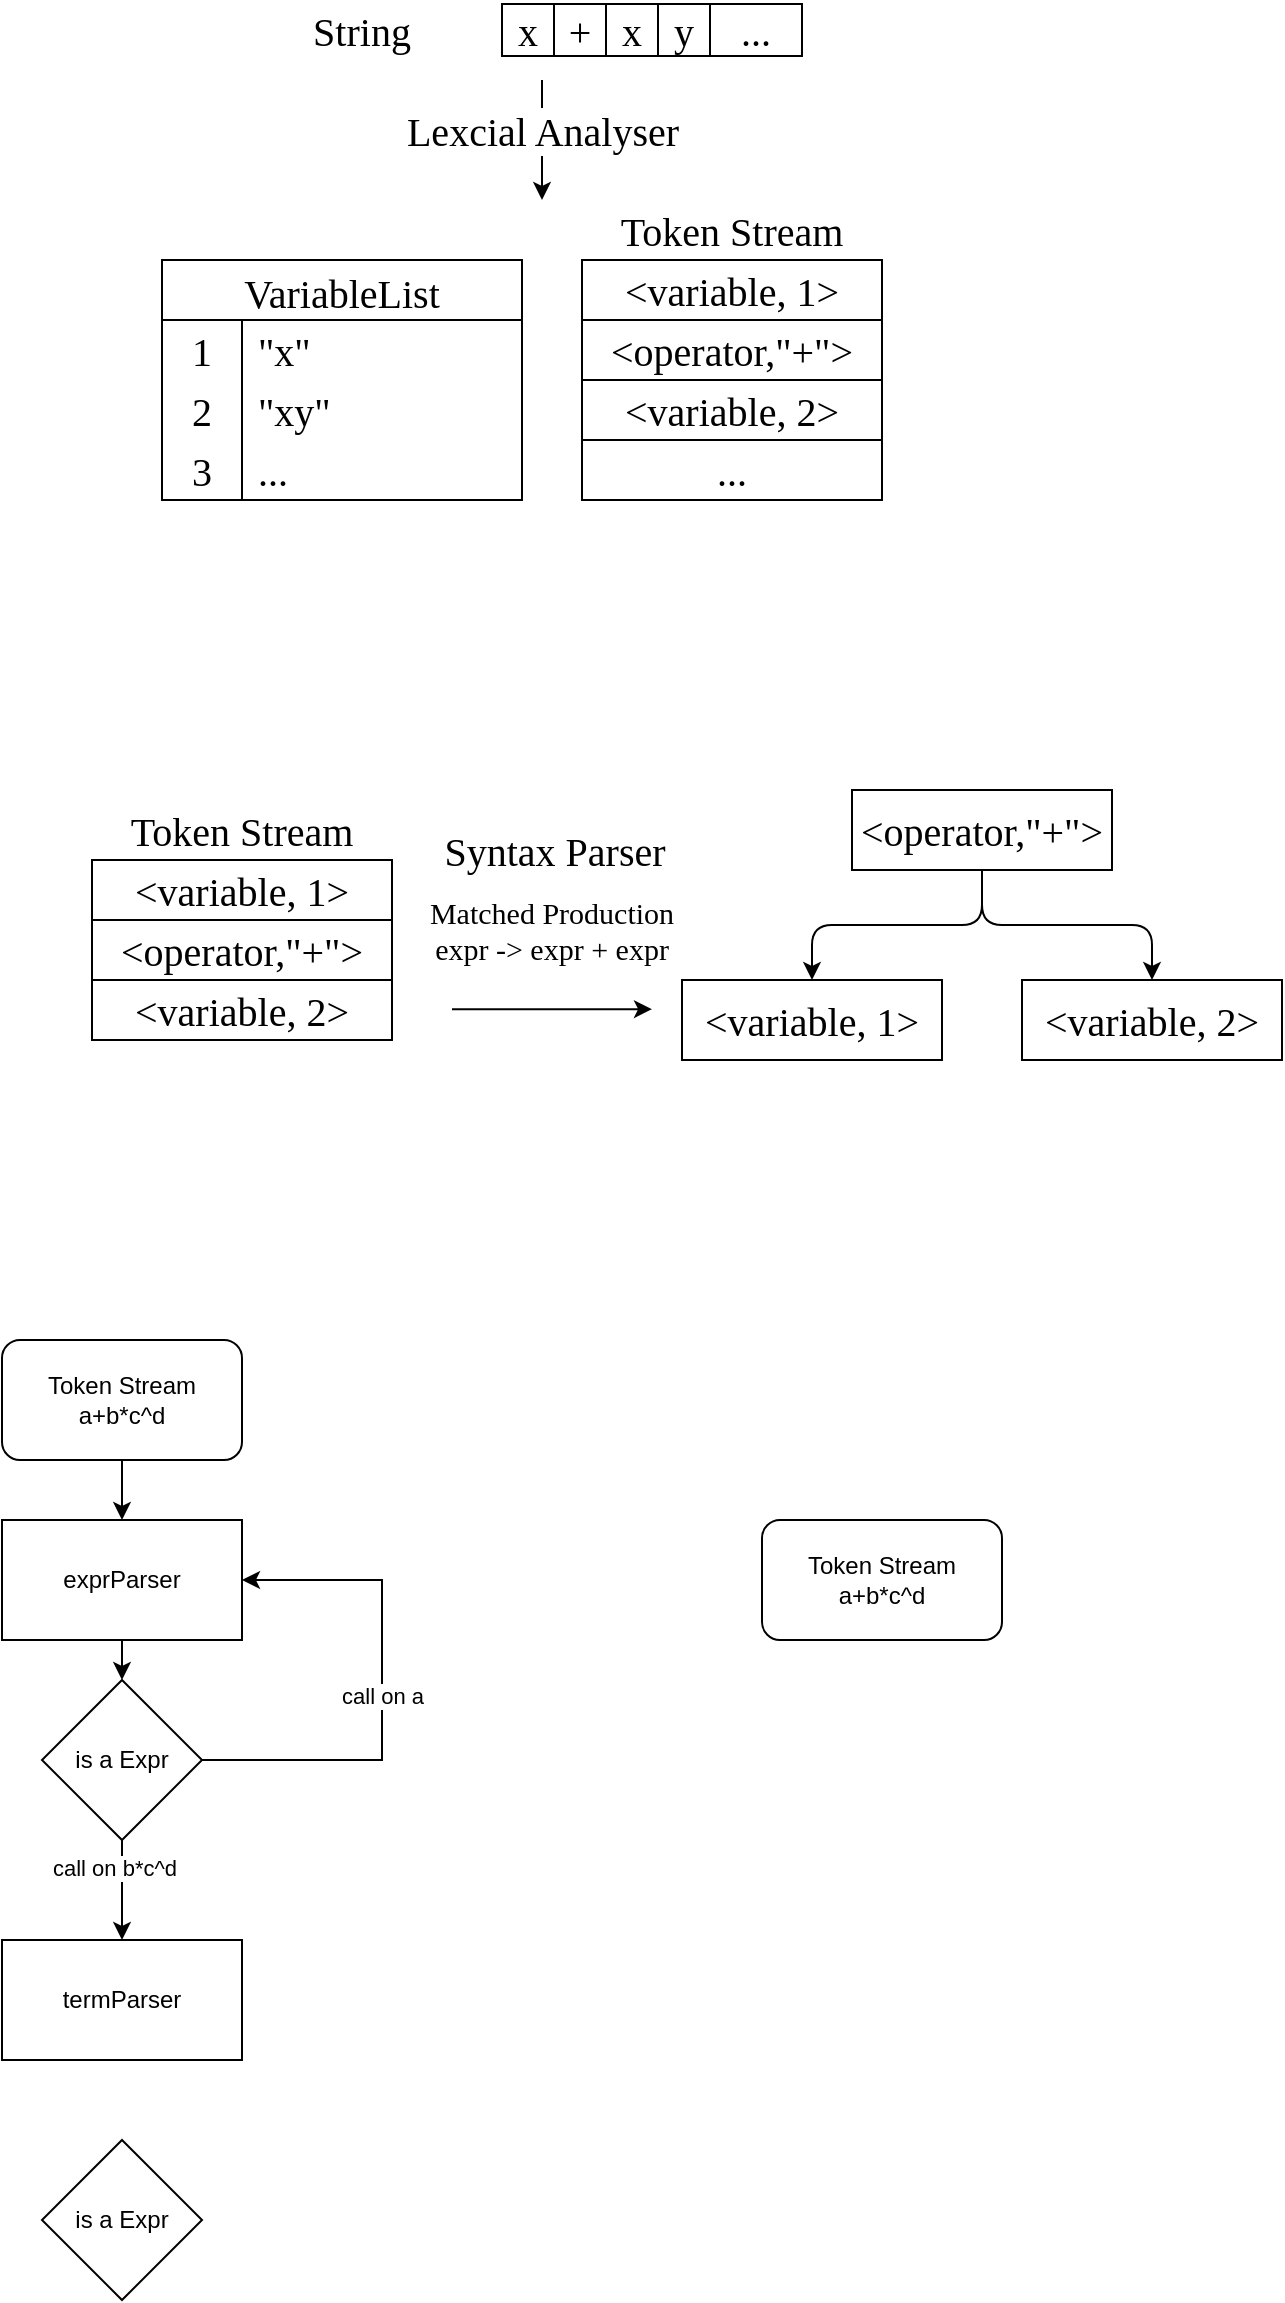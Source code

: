<mxfile version="22.0.8" type="device">
  <diagram name="Page-1" id="WvmVKUvO-9Wr4N8J7cVf">
    <mxGraphModel dx="781" dy="941" grid="1" gridSize="10" guides="1" tooltips="1" connect="1" arrows="1" fold="1" page="1" pageScale="1" pageWidth="827" pageHeight="1169" math="0" shadow="0">
      <root>
        <mxCell id="0" />
        <mxCell id="1" parent="0" />
        <mxCell id="8BHjfIUNYesXkuhATE4Q-1" value="&amp;lt;variable, 1&amp;gt;" style="rounded=0;whiteSpace=wrap;html=1;fontFamily=Computer Modern;fontSize=20;" vertex="1" parent="1">
          <mxGeometry x="370" y="440" width="150" height="30" as="geometry" />
        </mxCell>
        <mxCell id="8BHjfIUNYesXkuhATE4Q-6" value="VariableList" style="shape=table;startSize=30;container=1;collapsible=0;childLayout=tableLayout;fixedRows=1;rowLines=0;fontStyle=0;strokeColor=default;fontSize=20;fontFamily=Computer Modern;" vertex="1" parent="1">
          <mxGeometry x="160" y="440" width="180" height="120" as="geometry" />
        </mxCell>
        <mxCell id="8BHjfIUNYesXkuhATE4Q-7" value="" style="shape=tableRow;horizontal=0;startSize=0;swimlaneHead=0;swimlaneBody=0;top=0;left=0;bottom=0;right=0;collapsible=0;dropTarget=0;fillColor=none;points=[[0,0.5],[1,0.5]];portConstraint=eastwest;strokeColor=inherit;fontSize=20;fontFamily=Computer Modern;" vertex="1" parent="8BHjfIUNYesXkuhATE4Q-6">
          <mxGeometry y="30" width="180" height="30" as="geometry" />
        </mxCell>
        <mxCell id="8BHjfIUNYesXkuhATE4Q-8" value="1" style="shape=partialRectangle;html=1;whiteSpace=wrap;connectable=0;fillColor=none;top=0;left=0;bottom=0;right=0;overflow=hidden;pointerEvents=1;strokeColor=inherit;fontSize=20;fontFamily=Computer Modern;" vertex="1" parent="8BHjfIUNYesXkuhATE4Q-7">
          <mxGeometry width="40" height="30" as="geometry">
            <mxRectangle width="40" height="30" as="alternateBounds" />
          </mxGeometry>
        </mxCell>
        <mxCell id="8BHjfIUNYesXkuhATE4Q-9" value="&quot;x&quot;" style="shape=partialRectangle;html=1;whiteSpace=wrap;connectable=0;fillColor=none;top=0;left=0;bottom=0;right=0;align=left;spacingLeft=6;overflow=hidden;strokeColor=inherit;fontSize=20;fontFamily=Computer Modern;" vertex="1" parent="8BHjfIUNYesXkuhATE4Q-7">
          <mxGeometry x="40" width="140" height="30" as="geometry">
            <mxRectangle width="140" height="30" as="alternateBounds" />
          </mxGeometry>
        </mxCell>
        <mxCell id="8BHjfIUNYesXkuhATE4Q-10" value="" style="shape=tableRow;horizontal=0;startSize=0;swimlaneHead=0;swimlaneBody=0;top=0;left=0;bottom=0;right=0;collapsible=0;dropTarget=0;fillColor=none;points=[[0,0.5],[1,0.5]];portConstraint=eastwest;strokeColor=inherit;fontSize=20;fontFamily=Computer Modern;" vertex="1" parent="8BHjfIUNYesXkuhATE4Q-6">
          <mxGeometry y="60" width="180" height="30" as="geometry" />
        </mxCell>
        <mxCell id="8BHjfIUNYesXkuhATE4Q-11" value="2" style="shape=partialRectangle;html=1;whiteSpace=wrap;connectable=0;fillColor=none;top=0;left=0;bottom=0;right=0;overflow=hidden;strokeColor=inherit;fontSize=20;fontFamily=Computer Modern;" vertex="1" parent="8BHjfIUNYesXkuhATE4Q-10">
          <mxGeometry width="40" height="30" as="geometry">
            <mxRectangle width="40" height="30" as="alternateBounds" />
          </mxGeometry>
        </mxCell>
        <mxCell id="8BHjfIUNYesXkuhATE4Q-12" value="&quot;xy&quot;" style="shape=partialRectangle;html=1;whiteSpace=wrap;connectable=0;fillColor=none;top=0;left=0;bottom=0;right=0;align=left;spacingLeft=6;overflow=hidden;strokeColor=inherit;fontSize=20;fontFamily=Computer Modern;" vertex="1" parent="8BHjfIUNYesXkuhATE4Q-10">
          <mxGeometry x="40" width="140" height="30" as="geometry">
            <mxRectangle width="140" height="30" as="alternateBounds" />
          </mxGeometry>
        </mxCell>
        <mxCell id="8BHjfIUNYesXkuhATE4Q-13" value="" style="shape=tableRow;horizontal=0;startSize=0;swimlaneHead=0;swimlaneBody=0;top=0;left=0;bottom=0;right=0;collapsible=0;dropTarget=0;fillColor=none;points=[[0,0.5],[1,0.5]];portConstraint=eastwest;strokeColor=inherit;fontSize=20;fontFamily=Computer Modern;" vertex="1" parent="8BHjfIUNYesXkuhATE4Q-6">
          <mxGeometry y="90" width="180" height="30" as="geometry" />
        </mxCell>
        <mxCell id="8BHjfIUNYesXkuhATE4Q-14" value="3" style="shape=partialRectangle;html=1;whiteSpace=wrap;connectable=0;fillColor=none;top=0;left=0;bottom=0;right=0;overflow=hidden;strokeColor=inherit;fontSize=20;fontFamily=Computer Modern;" vertex="1" parent="8BHjfIUNYesXkuhATE4Q-13">
          <mxGeometry width="40" height="30" as="geometry">
            <mxRectangle width="40" height="30" as="alternateBounds" />
          </mxGeometry>
        </mxCell>
        <mxCell id="8BHjfIUNYesXkuhATE4Q-15" value="..." style="shape=partialRectangle;html=1;whiteSpace=wrap;connectable=0;fillColor=none;top=0;left=0;bottom=0;right=0;align=left;spacingLeft=6;overflow=hidden;strokeColor=inherit;fontSize=20;fontFamily=Computer Modern;" vertex="1" parent="8BHjfIUNYesXkuhATE4Q-13">
          <mxGeometry x="40" width="140" height="30" as="geometry">
            <mxRectangle width="140" height="30" as="alternateBounds" />
          </mxGeometry>
        </mxCell>
        <mxCell id="8BHjfIUNYesXkuhATE4Q-16" value="&amp;lt;operator,&quot;+&quot;&amp;gt;" style="rounded=0;whiteSpace=wrap;html=1;fontFamily=Computer Modern;fontSize=20;" vertex="1" parent="1">
          <mxGeometry x="370" y="470" width="150" height="30" as="geometry" />
        </mxCell>
        <mxCell id="8BHjfIUNYesXkuhATE4Q-17" value="&amp;lt;variable, 2&amp;gt;" style="rounded=0;whiteSpace=wrap;html=1;fontFamily=Computer Modern;fontSize=20;" vertex="1" parent="1">
          <mxGeometry x="370" y="500" width="150" height="30" as="geometry" />
        </mxCell>
        <mxCell id="8BHjfIUNYesXkuhATE4Q-18" value="..." style="rounded=0;whiteSpace=wrap;html=1;fontFamily=Computer Modern;fontSize=20;" vertex="1" parent="1">
          <mxGeometry x="370" y="530" width="150" height="30" as="geometry" />
        </mxCell>
        <mxCell id="8BHjfIUNYesXkuhATE4Q-21" value="" style="childLayout=tableLayout;recursiveResize=0;shadow=0;fillColor=none;fontFamily=Computer Modern;fontSize=20;" vertex="1" parent="1">
          <mxGeometry x="330" y="312" width="150" height="26" as="geometry" />
        </mxCell>
        <mxCell id="8BHjfIUNYesXkuhATE4Q-22" value="" style="shape=tableRow;horizontal=0;startSize=0;swimlaneHead=0;swimlaneBody=0;top=0;left=0;bottom=0;right=0;dropTarget=0;collapsible=0;recursiveResize=0;expand=0;fontStyle=0;fillColor=none;strokeColor=inherit;flipH=0;flipV=1;fontFamily=Computer Modern;fontSize=20;" vertex="1" parent="8BHjfIUNYesXkuhATE4Q-21">
          <mxGeometry width="150" height="26" as="geometry" />
        </mxCell>
        <mxCell id="8BHjfIUNYesXkuhATE4Q-23" value="x" style="connectable=0;recursiveResize=0;strokeColor=inherit;fillColor=none;align=center;whiteSpace=wrap;html=1;fontFamily=Computer Modern;fontSize=20;" vertex="1" parent="8BHjfIUNYesXkuhATE4Q-22">
          <mxGeometry width="26" height="26" as="geometry">
            <mxRectangle width="26" height="26" as="alternateBounds" />
          </mxGeometry>
        </mxCell>
        <mxCell id="8BHjfIUNYesXkuhATE4Q-24" value="+" style="connectable=0;recursiveResize=0;strokeColor=inherit;fillColor=none;align=center;whiteSpace=wrap;html=1;fontFamily=Computer Modern;fontSize=20;" vertex="1" parent="8BHjfIUNYesXkuhATE4Q-22">
          <mxGeometry x="26" width="26" height="26" as="geometry">
            <mxRectangle width="26" height="26" as="alternateBounds" />
          </mxGeometry>
        </mxCell>
        <mxCell id="8BHjfIUNYesXkuhATE4Q-25" value="x" style="connectable=0;recursiveResize=0;strokeColor=inherit;fillColor=none;align=center;whiteSpace=wrap;html=1;fontFamily=Computer Modern;fontSize=20;" vertex="1" parent="8BHjfIUNYesXkuhATE4Q-22">
          <mxGeometry x="52" width="26" height="26" as="geometry">
            <mxRectangle width="26" height="26" as="alternateBounds" />
          </mxGeometry>
        </mxCell>
        <mxCell id="8BHjfIUNYesXkuhATE4Q-34" value="y" style="connectable=0;recursiveResize=0;strokeColor=inherit;fillColor=none;align=center;whiteSpace=wrap;html=1;fontFamily=Computer Modern;fontSize=20;" vertex="1" parent="8BHjfIUNYesXkuhATE4Q-22">
          <mxGeometry x="78" width="26" height="26" as="geometry">
            <mxRectangle width="26" height="26" as="alternateBounds" />
          </mxGeometry>
        </mxCell>
        <mxCell id="8BHjfIUNYesXkuhATE4Q-35" value="..." style="connectable=0;recursiveResize=0;strokeColor=inherit;fillColor=none;align=center;whiteSpace=wrap;html=1;fontFamily=Computer Modern;fontSize=20;" vertex="1" parent="8BHjfIUNYesXkuhATE4Q-22">
          <mxGeometry x="104" width="46" height="26" as="geometry">
            <mxRectangle width="46" height="26" as="alternateBounds" />
          </mxGeometry>
        </mxCell>
        <mxCell id="8BHjfIUNYesXkuhATE4Q-46" value="Token Stream" style="text;html=1;strokeColor=none;fillColor=none;align=center;verticalAlign=middle;whiteSpace=wrap;rounded=0;fontFamily=Computer Modern;fontSize=20;" vertex="1" parent="1">
          <mxGeometry x="365" y="410" width="160" height="30" as="geometry" />
        </mxCell>
        <mxCell id="8BHjfIUNYesXkuhATE4Q-47" value="String" style="text;html=1;strokeColor=none;fillColor=none;align=center;verticalAlign=middle;whiteSpace=wrap;rounded=0;fontFamily=Computer Modern;fontSize=20;" vertex="1" parent="1">
          <mxGeometry x="180" y="310" width="160" height="30" as="geometry" />
        </mxCell>
        <mxCell id="8BHjfIUNYesXkuhATE4Q-49" value="" style="endArrow=classic;html=1;rounded=0;" edge="1" parent="1">
          <mxGeometry width="50" height="50" relative="1" as="geometry">
            <mxPoint x="350" y="350" as="sourcePoint" />
            <mxPoint x="350" y="410" as="targetPoint" />
          </mxGeometry>
        </mxCell>
        <mxCell id="8BHjfIUNYesXkuhATE4Q-50" value="Lexcial Analyser" style="edgeLabel;html=1;align=center;verticalAlign=bottom;resizable=0;points=[];fontFamily=Computer Modern;fontSize=20;" vertex="1" connectable="0" parent="8BHjfIUNYesXkuhATE4Q-49">
          <mxGeometry x="0.316" relative="1" as="geometry">
            <mxPoint as="offset" />
          </mxGeometry>
        </mxCell>
        <mxCell id="8BHjfIUNYesXkuhATE4Q-51" value="&amp;lt;variable, 1&amp;gt;" style="rounded=0;whiteSpace=wrap;html=1;fontFamily=Computer Modern;fontSize=20;" vertex="1" parent="1">
          <mxGeometry x="125" y="740" width="150" height="30" as="geometry" />
        </mxCell>
        <mxCell id="8BHjfIUNYesXkuhATE4Q-52" value="&amp;lt;operator,&quot;+&quot;&amp;gt;" style="rounded=0;whiteSpace=wrap;html=1;fontFamily=Computer Modern;fontSize=20;" vertex="1" parent="1">
          <mxGeometry x="125" y="770" width="150" height="30" as="geometry" />
        </mxCell>
        <mxCell id="8BHjfIUNYesXkuhATE4Q-53" value="&amp;lt;variable, 2&amp;gt;" style="rounded=0;whiteSpace=wrap;html=1;fontFamily=Computer Modern;fontSize=20;" vertex="1" parent="1">
          <mxGeometry x="125" y="800" width="150" height="30" as="geometry" />
        </mxCell>
        <mxCell id="8BHjfIUNYesXkuhATE4Q-55" value="Token Stream" style="text;html=1;strokeColor=none;fillColor=none;align=center;verticalAlign=middle;whiteSpace=wrap;rounded=0;fontFamily=Computer Modern;fontSize=20;" vertex="1" parent="1">
          <mxGeometry x="120" y="710" width="160" height="30" as="geometry" />
        </mxCell>
        <mxCell id="8BHjfIUNYesXkuhATE4Q-62" value="" style="endArrow=classic;html=1;rounded=0;" edge="1" parent="1">
          <mxGeometry width="50" height="50" relative="1" as="geometry">
            <mxPoint x="305" y="814.58" as="sourcePoint" />
            <mxPoint x="405" y="814.58" as="targetPoint" />
          </mxGeometry>
        </mxCell>
        <mxCell id="8BHjfIUNYesXkuhATE4Q-63" value="Syntax Parser" style="edgeLabel;html=1;align=center;verticalAlign=bottom;resizable=0;points=[];fontFamily=Computer Modern;fontSize=20;" vertex="1" connectable="0" parent="8BHjfIUNYesXkuhATE4Q-62">
          <mxGeometry x="-0.453" y="2" relative="1" as="geometry">
            <mxPoint x="23" y="-63" as="offset" />
          </mxGeometry>
        </mxCell>
        <mxCell id="8BHjfIUNYesXkuhATE4Q-64" value="Matched Production&lt;br style=&quot;font-size: 15px;&quot;&gt;expr -&amp;gt; expr + expr" style="text;html=1;strokeColor=none;fillColor=none;align=center;verticalAlign=middle;whiteSpace=wrap;rounded=0;fontFamily=Computer Modern;fontSize=15;" vertex="1" parent="1">
          <mxGeometry x="290" y="760" width="130" height="30" as="geometry" />
        </mxCell>
        <mxCell id="8BHjfIUNYesXkuhATE4Q-83" value="&amp;lt;operator,&quot;+&quot;&amp;gt;" style="whiteSpace=wrap;html=1;fontFamily=Computer Modern;fontSize=20;" vertex="1" parent="1">
          <mxGeometry x="505" y="705" width="130" height="40" as="geometry" />
        </mxCell>
        <mxCell id="8BHjfIUNYesXkuhATE4Q-84" value="&amp;lt;variable, 1&amp;gt;" style="whiteSpace=wrap;html=1;fontFamily=Computer Modern;fontSize=20;" vertex="1" parent="1">
          <mxGeometry x="420" y="800" width="130" height="40" as="geometry" />
        </mxCell>
        <mxCell id="8BHjfIUNYesXkuhATE4Q-85" value="" style="edgeStyle=elbowEdgeStyle;elbow=vertical;html=1;rounded=1;curved=0;sourcePerimeterSpacing=0;targetPerimeterSpacing=0;startSize=6;endSize=6;fontFamily=Computer Modern;fontSize=20;" edge="1" parent="1" source="8BHjfIUNYesXkuhATE4Q-83" target="8BHjfIUNYesXkuhATE4Q-84">
          <mxGeometry relative="1" as="geometry" />
        </mxCell>
        <mxCell id="8BHjfIUNYesXkuhATE4Q-86" value="&amp;lt;variable, 2&amp;gt;" style="whiteSpace=wrap;html=1;fontFamily=Computer Modern;fontSize=20;" vertex="1" parent="1">
          <mxGeometry x="590" y="800" width="130" height="40" as="geometry" />
        </mxCell>
        <mxCell id="8BHjfIUNYesXkuhATE4Q-87" value="" style="edgeStyle=elbowEdgeStyle;elbow=vertical;html=1;rounded=1;curved=0;sourcePerimeterSpacing=0;targetPerimeterSpacing=0;startSize=6;endSize=6;fontFamily=Computer Modern;fontSize=20;" edge="1" parent="1" source="8BHjfIUNYesXkuhATE4Q-83" target="8BHjfIUNYesXkuhATE4Q-86">
          <mxGeometry relative="1" as="geometry" />
        </mxCell>
        <mxCell id="8BHjfIUNYesXkuhATE4Q-103" style="edgeStyle=orthogonalEdgeStyle;rounded=0;orthogonalLoop=1;jettySize=auto;html=1;exitX=1;exitY=0.5;exitDx=0;exitDy=0;entryX=1;entryY=0.5;entryDx=0;entryDy=0;" edge="1" parent="1" source="8BHjfIUNYesXkuhATE4Q-88" target="8BHjfIUNYesXkuhATE4Q-100">
          <mxGeometry relative="1" as="geometry">
            <Array as="points">
              <mxPoint x="270" y="1190" />
              <mxPoint x="270" y="1100" />
            </Array>
          </mxGeometry>
        </mxCell>
        <mxCell id="8BHjfIUNYesXkuhATE4Q-104" value="call on a" style="edgeLabel;html=1;align=center;verticalAlign=middle;resizable=0;points=[];" vertex="1" connectable="0" parent="8BHjfIUNYesXkuhATE4Q-103">
          <mxGeometry x="-0.019" relative="1" as="geometry">
            <mxPoint as="offset" />
          </mxGeometry>
        </mxCell>
        <mxCell id="8BHjfIUNYesXkuhATE4Q-108" value="" style="edgeStyle=orthogonalEdgeStyle;rounded=0;orthogonalLoop=1;jettySize=auto;html=1;" edge="1" parent="1" source="8BHjfIUNYesXkuhATE4Q-88" target="8BHjfIUNYesXkuhATE4Q-107">
          <mxGeometry relative="1" as="geometry" />
        </mxCell>
        <mxCell id="8BHjfIUNYesXkuhATE4Q-109" value="call on b*c^d" style="edgeLabel;html=1;align=center;verticalAlign=middle;resizable=0;points=[];" vertex="1" connectable="0" parent="8BHjfIUNYesXkuhATE4Q-108">
          <mxGeometry x="-0.44" y="-4" relative="1" as="geometry">
            <mxPoint as="offset" />
          </mxGeometry>
        </mxCell>
        <mxCell id="8BHjfIUNYesXkuhATE4Q-88" value="is a Expr" style="rhombus;whiteSpace=wrap;html=1;" vertex="1" parent="1">
          <mxGeometry x="100" y="1150" width="80" height="80" as="geometry" />
        </mxCell>
        <mxCell id="8BHjfIUNYesXkuhATE4Q-102" style="edgeStyle=orthogonalEdgeStyle;rounded=0;orthogonalLoop=1;jettySize=auto;html=1;exitX=0.5;exitY=1;exitDx=0;exitDy=0;entryX=0.5;entryY=0;entryDx=0;entryDy=0;" edge="1" parent="1" source="8BHjfIUNYesXkuhATE4Q-100" target="8BHjfIUNYesXkuhATE4Q-88">
          <mxGeometry relative="1" as="geometry" />
        </mxCell>
        <mxCell id="8BHjfIUNYesXkuhATE4Q-100" value="exprParser" style="rounded=0;whiteSpace=wrap;html=1;" vertex="1" parent="1">
          <mxGeometry x="80" y="1070" width="120" height="60" as="geometry" />
        </mxCell>
        <mxCell id="8BHjfIUNYesXkuhATE4Q-106" value="" style="edgeStyle=orthogonalEdgeStyle;rounded=0;orthogonalLoop=1;jettySize=auto;html=1;" edge="1" parent="1" source="8BHjfIUNYesXkuhATE4Q-101" target="8BHjfIUNYesXkuhATE4Q-100">
          <mxGeometry relative="1" as="geometry" />
        </mxCell>
        <mxCell id="8BHjfIUNYesXkuhATE4Q-101" value="Token Stream&lt;br style=&quot;border-color: var(--border-color);&quot;&gt;a+b*c^d" style="rounded=1;whiteSpace=wrap;html=1;" vertex="1" parent="1">
          <mxGeometry x="80" y="980" width="120" height="60" as="geometry" />
        </mxCell>
        <mxCell id="8BHjfIUNYesXkuhATE4Q-107" value="termParser" style="rounded=0;whiteSpace=wrap;html=1;" vertex="1" parent="1">
          <mxGeometry x="80" y="1280" width="120" height="60" as="geometry" />
        </mxCell>
        <mxCell id="8BHjfIUNYesXkuhATE4Q-110" value="is a Expr" style="rhombus;whiteSpace=wrap;html=1;" vertex="1" parent="1">
          <mxGeometry x="100" y="1380" width="80" height="80" as="geometry" />
        </mxCell>
        <mxCell id="8BHjfIUNYesXkuhATE4Q-111" value="Token Stream&lt;br style=&quot;border-color: var(--border-color);&quot;&gt;a+b*c^d" style="rounded=1;whiteSpace=wrap;html=1;" vertex="1" parent="1">
          <mxGeometry x="460" y="1070" width="120" height="60" as="geometry" />
        </mxCell>
      </root>
    </mxGraphModel>
  </diagram>
</mxfile>
